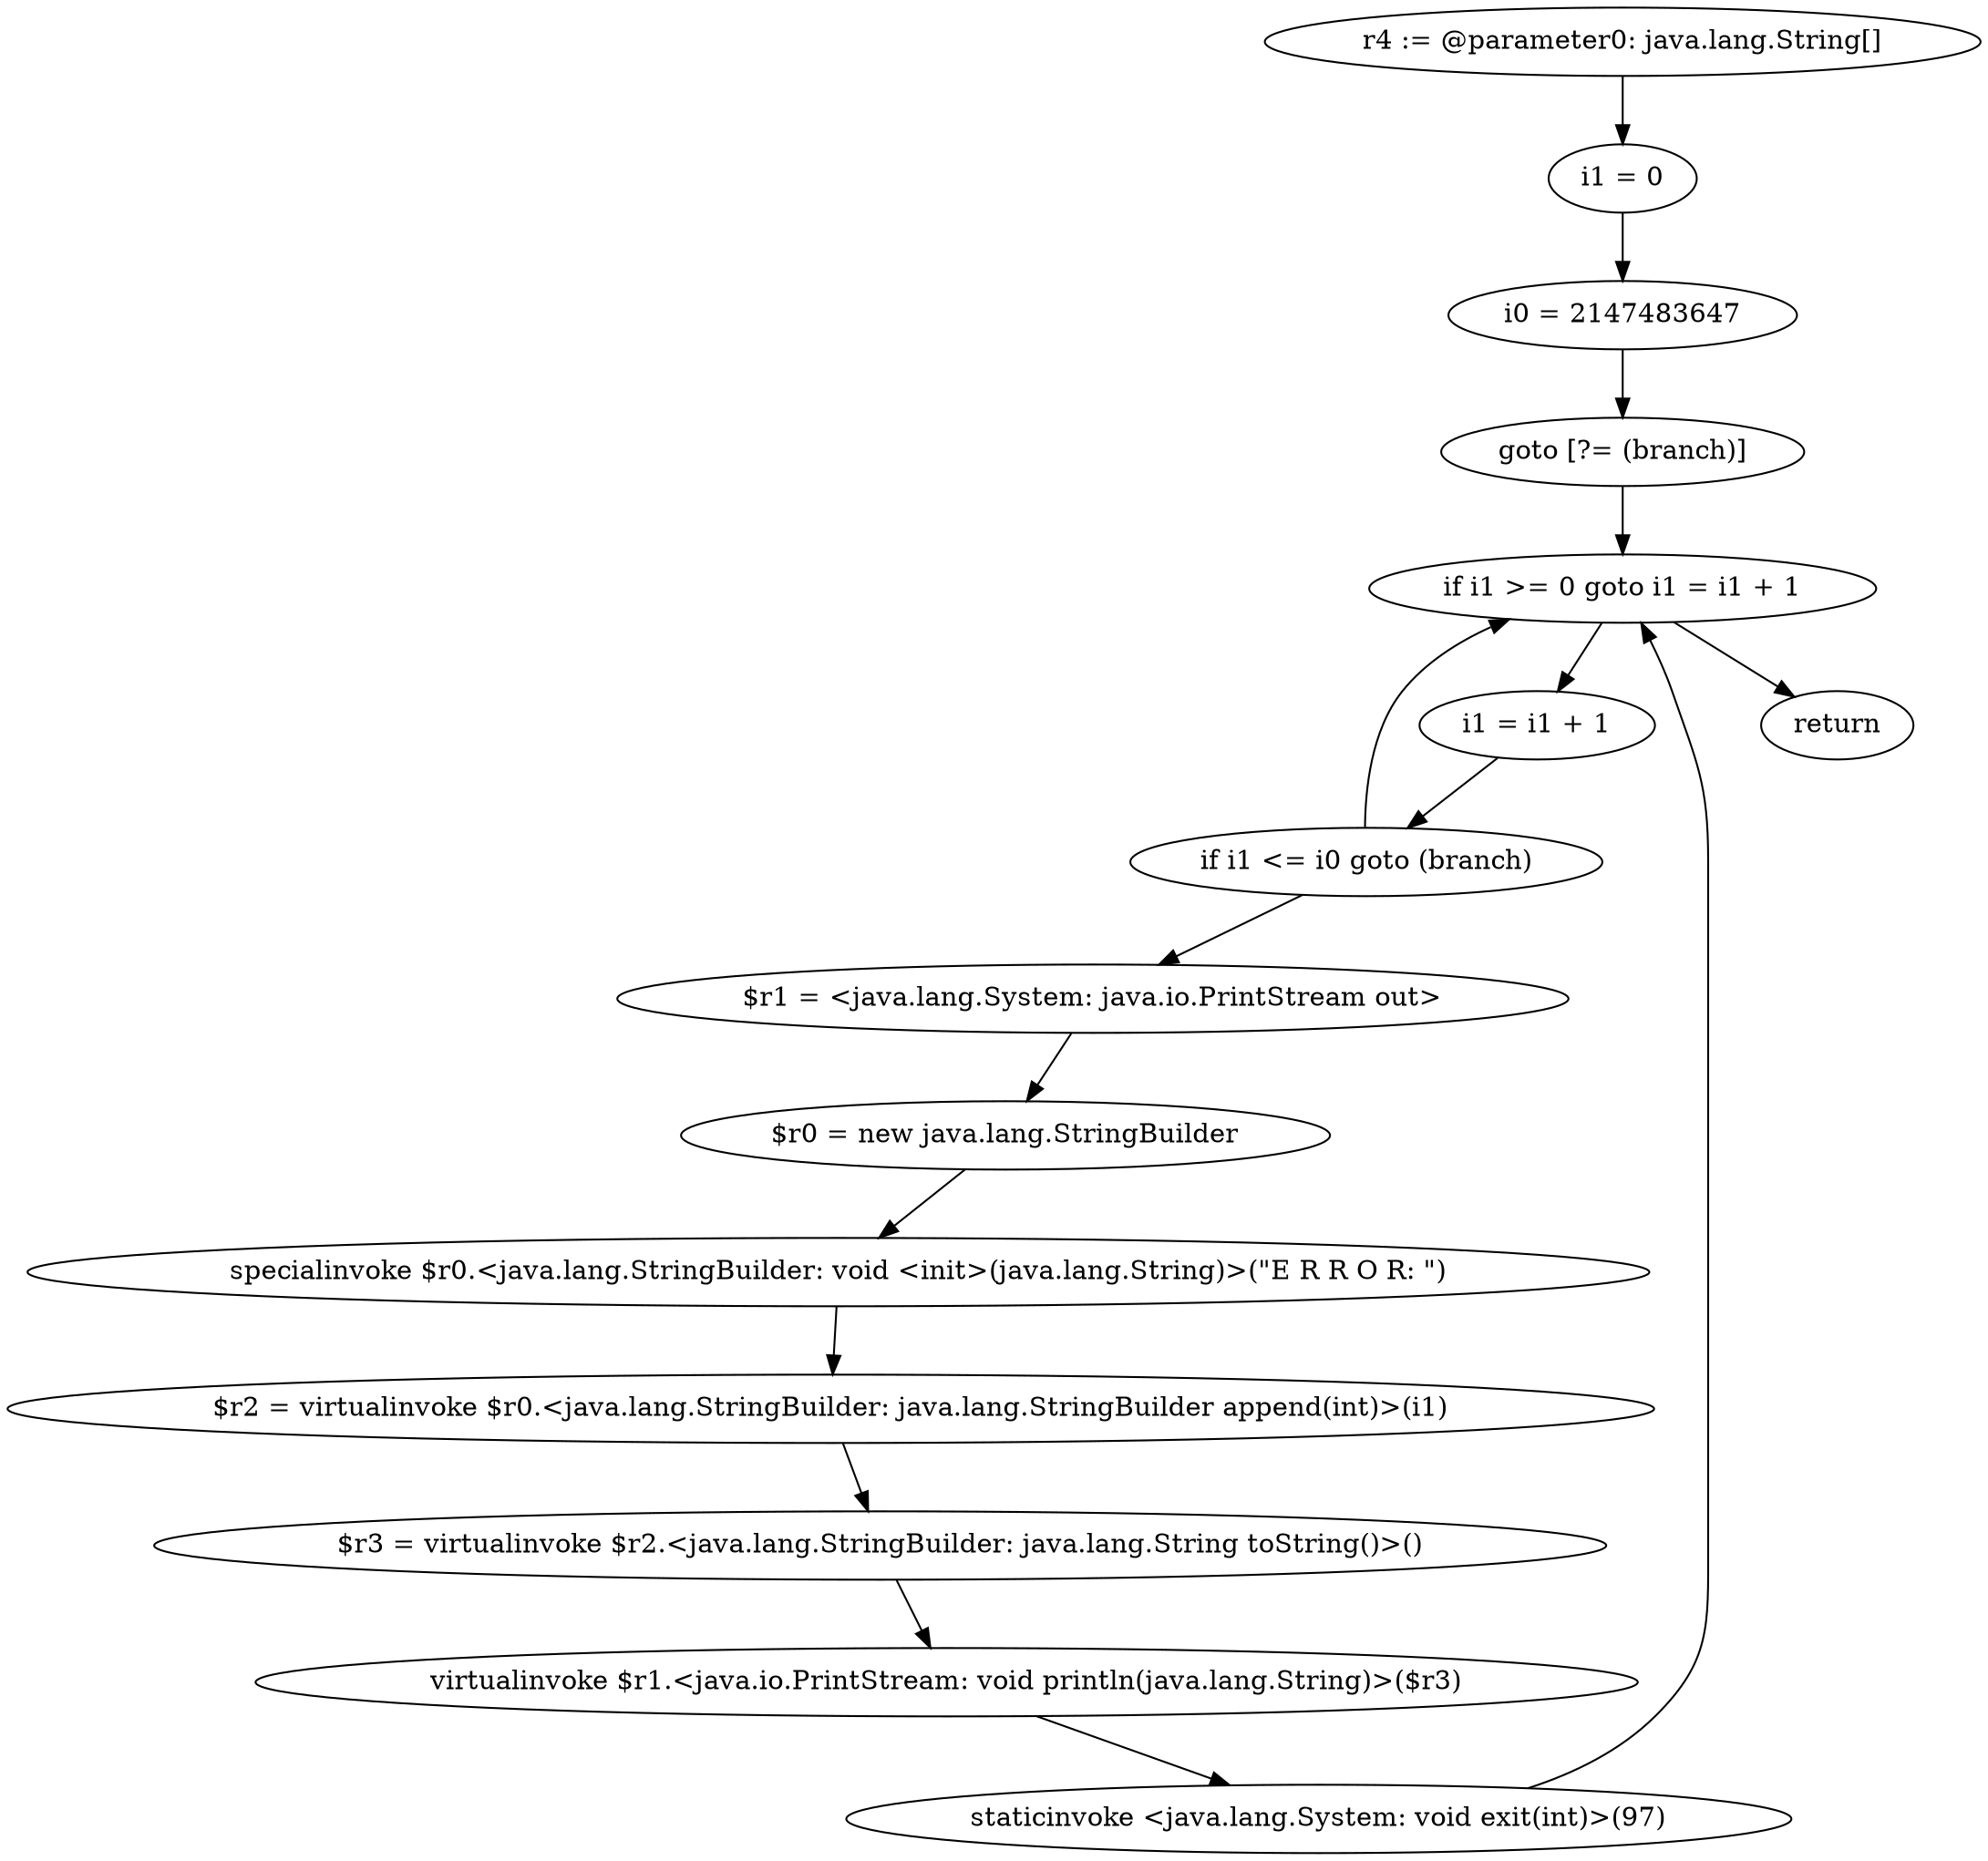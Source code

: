 digraph "unitGraph" {
    "r4 := @parameter0: java.lang.String[]"
    "i1 = 0"
    "i0 = 2147483647"
    "goto [?= (branch)]"
    "i1 = i1 + 1"
    "if i1 <= i0 goto (branch)"
    "$r1 = <java.lang.System: java.io.PrintStream out>"
    "$r0 = new java.lang.StringBuilder"
    "specialinvoke $r0.<java.lang.StringBuilder: void <init>(java.lang.String)>(\"E R R O R: \")"
    "$r2 = virtualinvoke $r0.<java.lang.StringBuilder: java.lang.StringBuilder append(int)>(i1)"
    "$r3 = virtualinvoke $r2.<java.lang.StringBuilder: java.lang.String toString()>()"
    "virtualinvoke $r1.<java.io.PrintStream: void println(java.lang.String)>($r3)"
    "staticinvoke <java.lang.System: void exit(int)>(97)"
    "if i1 >= 0 goto i1 = i1 + 1"
    "return"
    "r4 := @parameter0: java.lang.String[]"->"i1 = 0";
    "i1 = 0"->"i0 = 2147483647";
    "i0 = 2147483647"->"goto [?= (branch)]";
    "goto [?= (branch)]"->"if i1 >= 0 goto i1 = i1 + 1";
    "i1 = i1 + 1"->"if i1 <= i0 goto (branch)";
    "if i1 <= i0 goto (branch)"->"$r1 = <java.lang.System: java.io.PrintStream out>";
    "if i1 <= i0 goto (branch)"->"if i1 >= 0 goto i1 = i1 + 1";
    "$r1 = <java.lang.System: java.io.PrintStream out>"->"$r0 = new java.lang.StringBuilder";
    "$r0 = new java.lang.StringBuilder"->"specialinvoke $r0.<java.lang.StringBuilder: void <init>(java.lang.String)>(\"E R R O R: \")";
    "specialinvoke $r0.<java.lang.StringBuilder: void <init>(java.lang.String)>(\"E R R O R: \")"->"$r2 = virtualinvoke $r0.<java.lang.StringBuilder: java.lang.StringBuilder append(int)>(i1)";
    "$r2 = virtualinvoke $r0.<java.lang.StringBuilder: java.lang.StringBuilder append(int)>(i1)"->"$r3 = virtualinvoke $r2.<java.lang.StringBuilder: java.lang.String toString()>()";
    "$r3 = virtualinvoke $r2.<java.lang.StringBuilder: java.lang.String toString()>()"->"virtualinvoke $r1.<java.io.PrintStream: void println(java.lang.String)>($r3)";
    "virtualinvoke $r1.<java.io.PrintStream: void println(java.lang.String)>($r3)"->"staticinvoke <java.lang.System: void exit(int)>(97)";
    "staticinvoke <java.lang.System: void exit(int)>(97)"->"if i1 >= 0 goto i1 = i1 + 1";
    "if i1 >= 0 goto i1 = i1 + 1"->"return";
    "if i1 >= 0 goto i1 = i1 + 1"->"i1 = i1 + 1";
}
